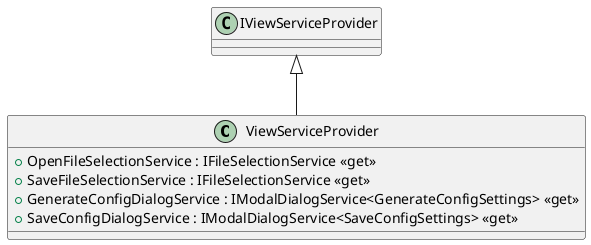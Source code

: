 @startuml
class ViewServiceProvider {
    + OpenFileSelectionService : IFileSelectionService <<get>>
    + SaveFileSelectionService : IFileSelectionService <<get>>
    + GenerateConfigDialogService : IModalDialogService<GenerateConfigSettings> <<get>>
    + SaveConfigDialogService : IModalDialogService<SaveConfigSettings> <<get>>
}
IViewServiceProvider <|-- ViewServiceProvider
@enduml
